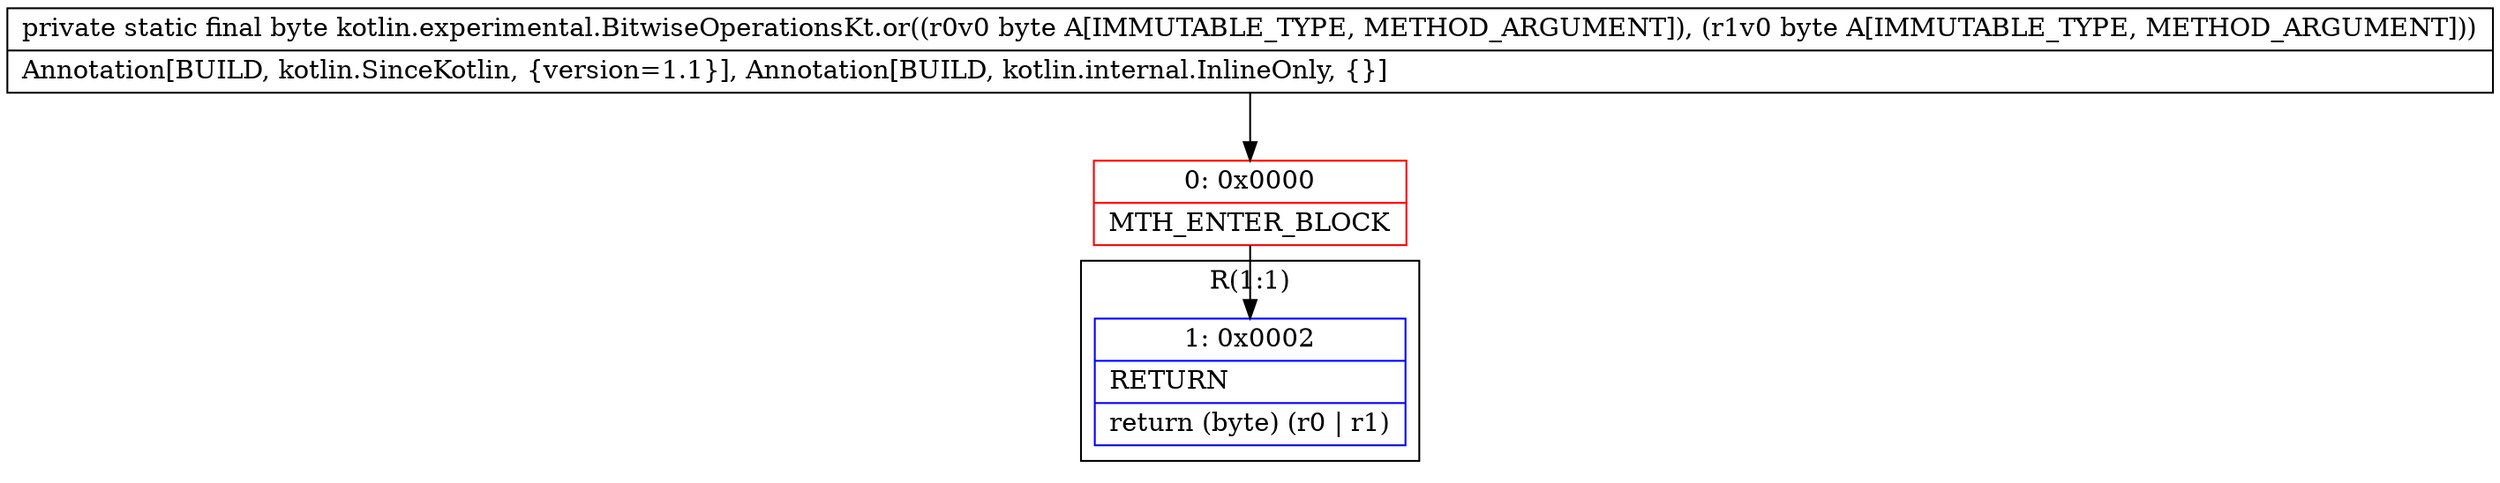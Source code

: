 digraph "CFG forkotlin.experimental.BitwiseOperationsKt.or(BB)B" {
subgraph cluster_Region_1031363186 {
label = "R(1:1)";
node [shape=record,color=blue];
Node_1 [shape=record,label="{1\:\ 0x0002|RETURN\l|return (byte) (r0 \| r1)\l}"];
}
Node_0 [shape=record,color=red,label="{0\:\ 0x0000|MTH_ENTER_BLOCK\l}"];
MethodNode[shape=record,label="{private static final byte kotlin.experimental.BitwiseOperationsKt.or((r0v0 byte A[IMMUTABLE_TYPE, METHOD_ARGUMENT]), (r1v0 byte A[IMMUTABLE_TYPE, METHOD_ARGUMENT]))  | Annotation[BUILD, kotlin.SinceKotlin, \{version=1.1\}], Annotation[BUILD, kotlin.internal.InlineOnly, \{\}]\l}"];
MethodNode -> Node_0;
Node_0 -> Node_1;
}

